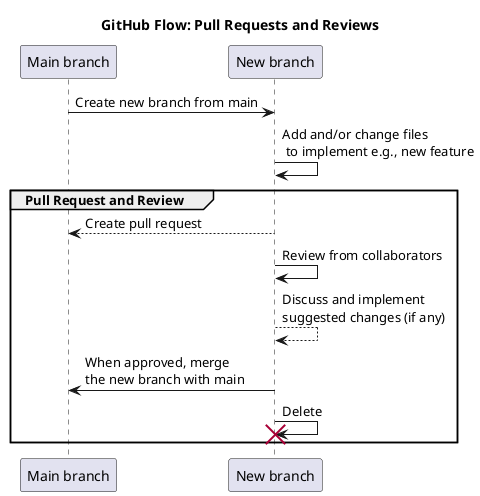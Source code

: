 @startuml github-flow-pr

title GitHub Flow: Pull Requests and Reviews
"Main branch" -> "New branch": Create new branch from main
"New branch" -> "New branch": Add and/or change files\n to implement e.g., new feature
group Pull Request and Review
"New branch" --> "Main branch": Create pull request
"New branch" -> "New branch": Review from collaborators
"New branch" --> "New branch": Discuss and implement\nsuggested changes (if any)
"New branch" -> "Main branch": When approved, merge\nthe new branch with main
"New branch" -> "New branch" !! : Delete
end
@enduml